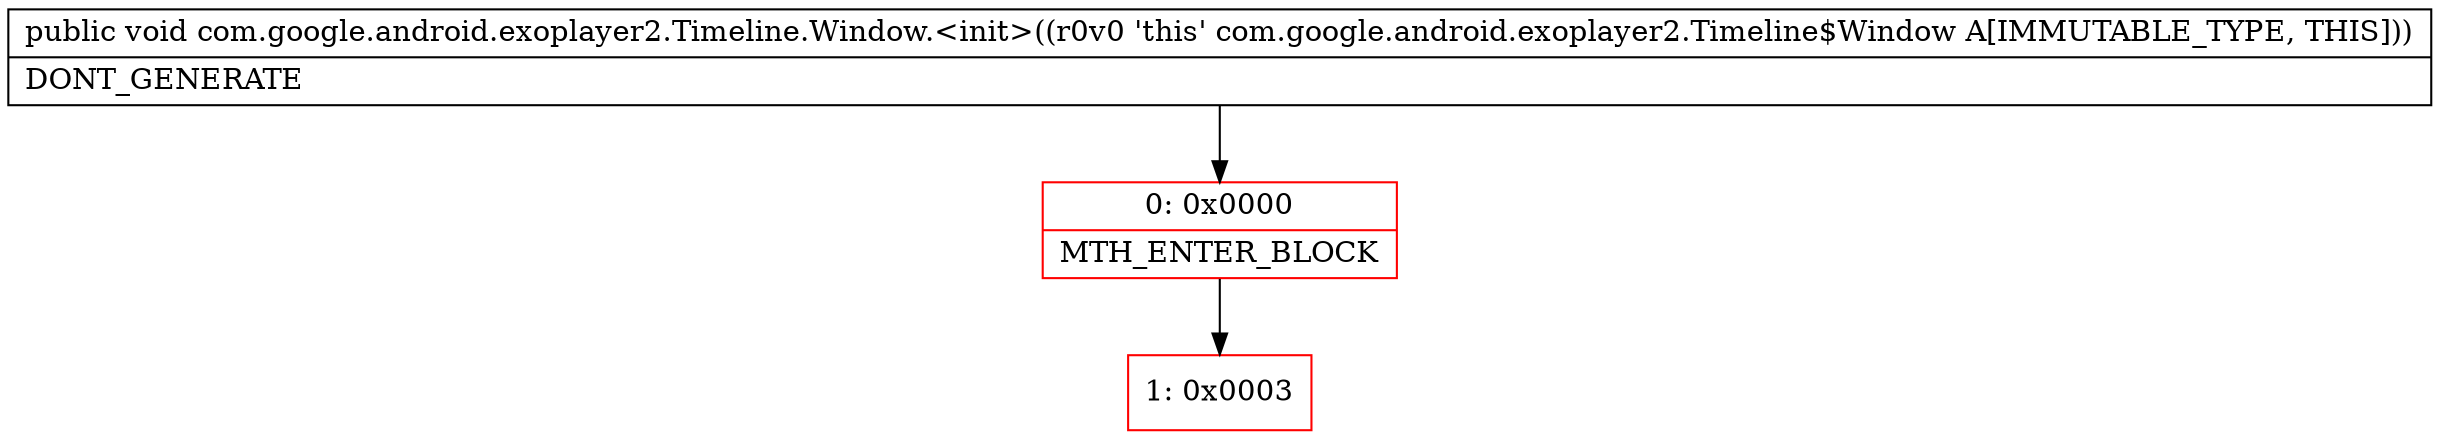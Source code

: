 digraph "CFG forcom.google.android.exoplayer2.Timeline.Window.\<init\>()V" {
subgraph cluster_Region_1659838836 {
label = "R(0)";
node [shape=record,color=blue];
}
Node_0 [shape=record,color=red,label="{0\:\ 0x0000|MTH_ENTER_BLOCK\l}"];
Node_1 [shape=record,color=red,label="{1\:\ 0x0003}"];
MethodNode[shape=record,label="{public void com.google.android.exoplayer2.Timeline.Window.\<init\>((r0v0 'this' com.google.android.exoplayer2.Timeline$Window A[IMMUTABLE_TYPE, THIS]))  | DONT_GENERATE\l}"];
MethodNode -> Node_0;
Node_0 -> Node_1;
}


